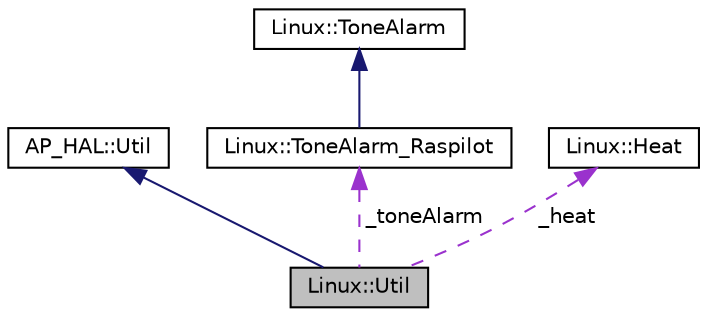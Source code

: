 digraph "Linux::Util"
{
 // INTERACTIVE_SVG=YES
  edge [fontname="Helvetica",fontsize="10",labelfontname="Helvetica",labelfontsize="10"];
  node [fontname="Helvetica",fontsize="10",shape=record];
  Node1 [label="Linux::Util",height=0.2,width=0.4,color="black", fillcolor="grey75", style="filled", fontcolor="black"];
  Node2 -> Node1 [dir="back",color="midnightblue",fontsize="10",style="solid",fontname="Helvetica"];
  Node2 [label="AP_HAL::Util",height=0.2,width=0.4,color="black", fillcolor="white", style="filled",URL="$classAP__HAL_1_1Util.html"];
  Node3 -> Node1 [dir="back",color="darkorchid3",fontsize="10",style="dashed",label=" _toneAlarm" ,fontname="Helvetica"];
  Node3 [label="Linux::ToneAlarm_Raspilot",height=0.2,width=0.4,color="black", fillcolor="white", style="filled",URL="$classLinux_1_1ToneAlarm__Raspilot.html"];
  Node4 -> Node3 [dir="back",color="midnightblue",fontsize="10",style="solid",fontname="Helvetica"];
  Node4 [label="Linux::ToneAlarm",height=0.2,width=0.4,color="black", fillcolor="white", style="filled",URL="$classLinux_1_1ToneAlarm.html"];
  Node5 -> Node1 [dir="back",color="darkorchid3",fontsize="10",style="dashed",label=" _heat" ,fontname="Helvetica"];
  Node5 [label="Linux::Heat",height=0.2,width=0.4,color="black", fillcolor="white", style="filled",URL="$classLinux_1_1Heat.html"];
}
